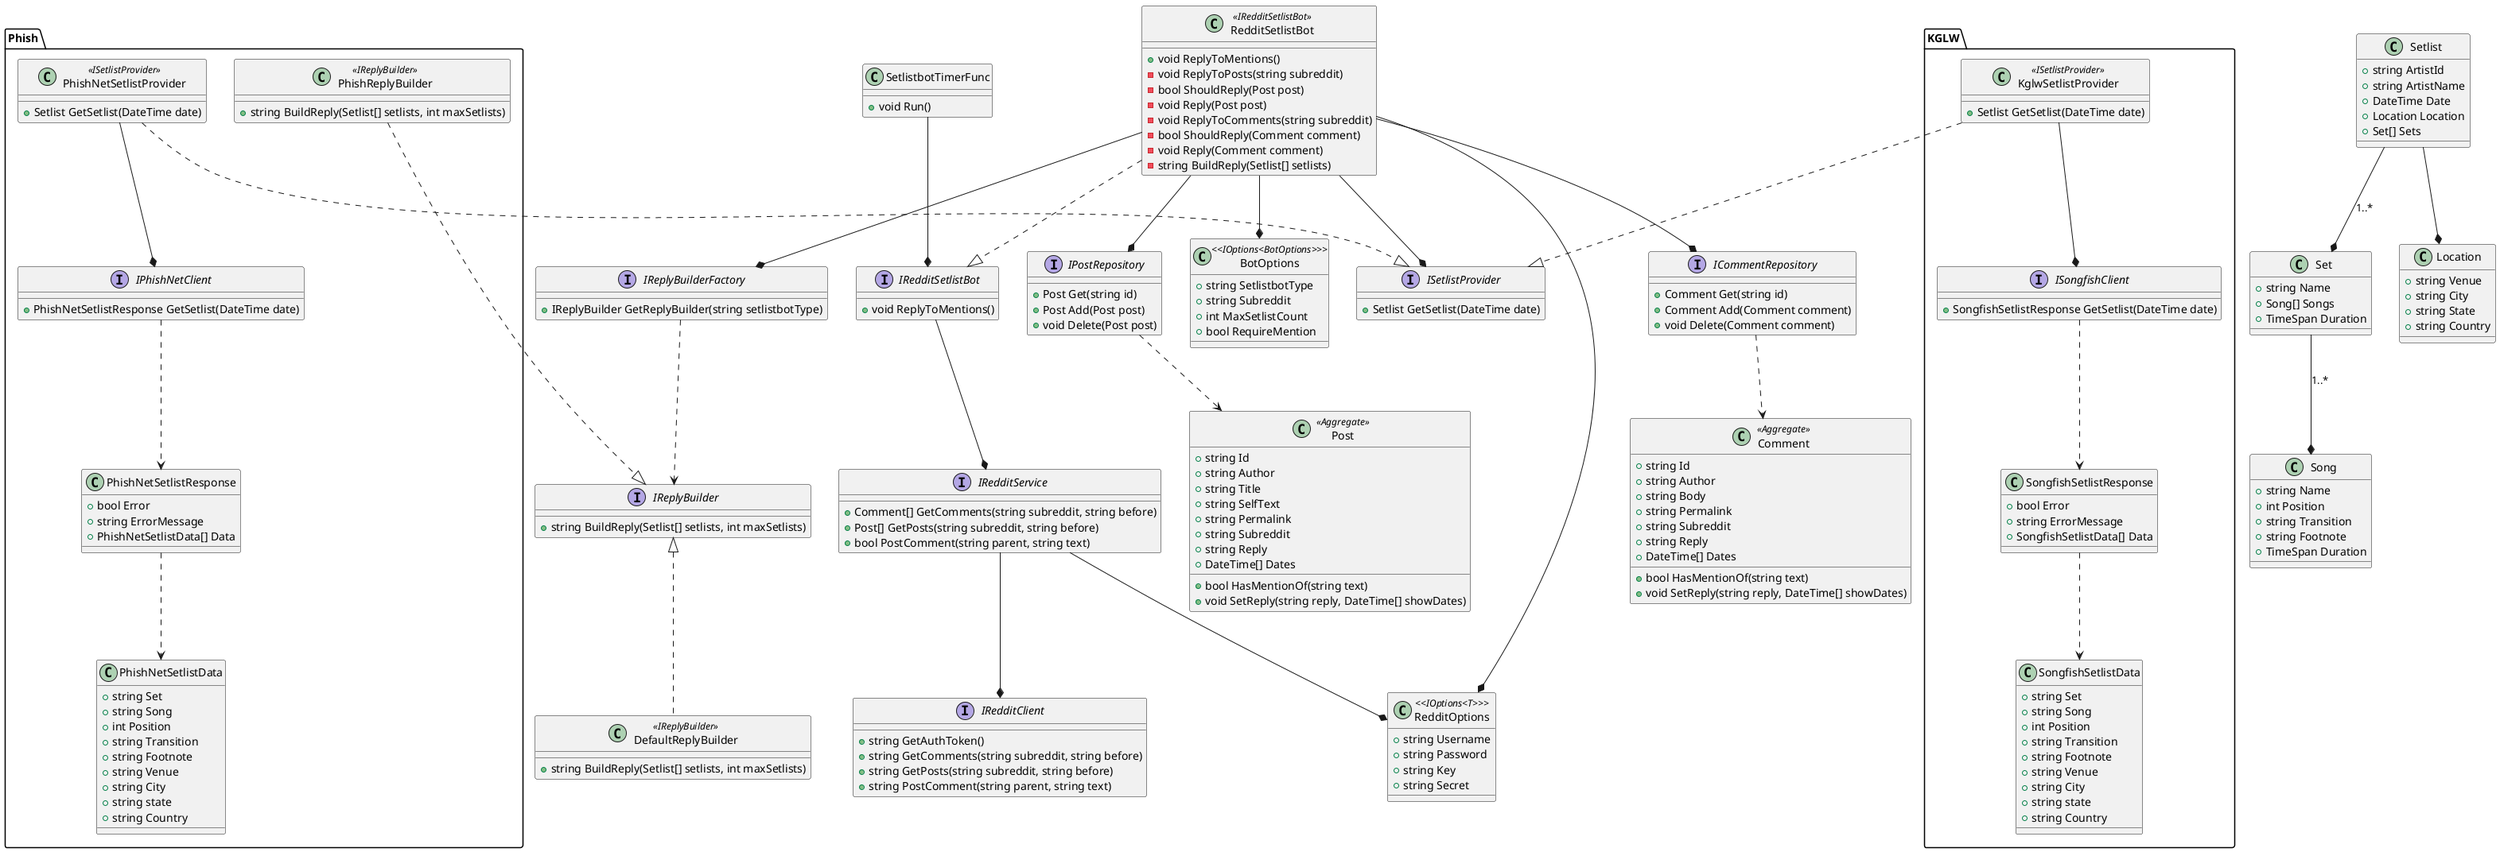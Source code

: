 @startuml C4 Code

class Setlist {
    +string ArtistId
    +string ArtistName
    +DateTime Date
    +Location Location
    +Set[] Sets
}

class Set {
    +string Name
    +Song[] Songs
    +TimeSpan Duration
}

class Song {
    +string Name
    +int Position
    +string Transition
    +string Footnote
    +TimeSpan Duration
}

class Location {
    +string Venue
    +string City
    +string State
    +string Country
}

Setlist --* Set : 1..*
Setlist --* Location
Set --* Song : 1..*

class Comment <<Aggregate>> {
    +string Id
    +string Author
    +string Body
    +string Permalink
    +string Subreddit
    +string Reply
    +DateTime[] Dates
    +bool HasMentionOf(string text)
    +void SetReply(string reply, DateTime[] showDates)
}

class Post <<Aggregate>> {
    +string Id
    +string Author
    +string Title
    +string SelfText
    +string Permalink
    +string Subreddit
    +string Reply
    +DateTime[] Dates
    +bool HasMentionOf(string text)
    +void SetReply(string reply, DateTime[] showDates)
}

class SetlistbotTimerFunc {
    +void Run()
}

SetlistbotTimerFunc --* IRedditSetlistBot

interface IRedditSetlistBot {
    +void ReplyToMentions()
}

IRedditSetlistBot --* IRedditService

class RedditSetlistBot <<IRedditSetlistBot>> {
    +void ReplyToMentions()
    -void ReplyToPosts(string subreddit)
    -bool ShouldReply(Post post)
    -void Reply(Post post)
    -void ReplyToComments(string subreddit)
    -bool ShouldReply(Comment comment)
    -void Reply(Comment comment)
    -string BuildReply(Setlist[] setlists)
}

RedditSetlistBot ..|> IRedditSetlistBot
RedditSetlistBot --* ICommentRepository
RedditSetlistBot --* IPostRepository
RedditSetlistBot --* BotOptions
RedditSetlistBot --* RedditOptions
RedditSetlistBot --* ISetlistProvider
RedditSetlistBot --* IReplyBuilderFactory

class BotOptions <<IOptions<BotOptions>>> {
    +string SetlistbotType
    +string Subreddit
    +int MaxSetlistCount
    +bool RequireMention
}

class RedditOptions <<IOptions<T>>> {
    +string Username
    +string Password
    +string Key
    +string Secret
}

interface IRedditClient {
    +string GetAuthToken()
    +string GetComments(string subreddit, string before)
    +string GetPosts(string subreddit, string before)
    +string PostComment(string parent, string text)
}

interface IRedditService {
    +Comment[] GetComments(string subreddit, string before)
    +Post[] GetPosts(string subreddit, string before)
    +bool PostComment(string parent, string text)
}

IRedditService --* IRedditClient
IRedditService --* RedditOptions

interface ICommentRepository {
    +Comment Get(string id)
    +Comment Add(Comment comment)
    +void Delete(Comment comment)
}

ICommentRepository ..> Comment

interface IPostRepository {
    +Post Get(string id)
    +Post Add(Post post)
    +void Delete(Post post)
}

IPostRepository ..> Post

interface IReplyBuilderFactory {
    +IReplyBuilder GetReplyBuilder(string setlistbotType)
}

IReplyBuilderFactory ..> IReplyBuilder

interface IReplyBuilder {
    +string BuildReply(Setlist[] setlists, int maxSetlists)
}

class DefaultReplyBuilder <<IReplyBuilder>> {
    +string BuildReply(Setlist[] setlists, int maxSetlists)
}

DefaultReplyBuilder .u.|> IReplyBuilder

interface ISetlistProvider {
    +Setlist GetSetlist(DateTime date)
}

package "Phish" {

    interface IPhishNetClient {
        +PhishNetSetlistResponse GetSetlist(DateTime date)
    }

    IPhishNetClient ..> PhishNetSetlistResponse

    class PhishNetSetlistProvider <<ISetlistProvider>> {
        +Setlist GetSetlist(DateTime date)
    }

    PhishNetSetlistProvider ..|> ISetlistProvider
    PhishNetSetlistProvider --* IPhishNetClient

    class PhishReplyBuilder <<IReplyBuilder>> {
        +string BuildReply(Setlist[] setlists, int maxSetlists)
    }
    
    PhishReplyBuilder ..|> IReplyBuilder

    class PhishNetSetlistResponse {
        +bool Error
        +string ErrorMessage
        +PhishNetSetlistData[] Data
    }

    PhishNetSetlistResponse ..> PhishNetSetlistData

    class PhishNetSetlistData {
        +string Set
        +string Song
        +int Position
        +string Transition
        +string Footnote
        +string Venue
        +string City
        +string state
        +string Country
    }
}

package "KGLW" {
    class KglwSetlistProvider <<ISetlistProvider>> {
       +Setlist GetSetlist(DateTime date)
    }

    KglwSetlistProvider ..|> ISetlistProvider
    KglwSetlistProvider --* ISongfishClient
    
    interface ISongfishClient {
        +SongfishSetlistResponse GetSetlist(DateTime date)
    }

    ISongfishClient ..> SongfishSetlistResponse


    class SongfishSetlistResponse {
        +bool Error
        +string ErrorMessage
        +SongfishSetlistData[] Data
    }

    SongfishSetlistResponse ..> SongfishSetlistData

    class SongfishSetlistData {
        +string Set
        +string Song
        +int Position
        +string Transition
        +string Footnote
        +string Venue
        +string City
        +string state
        +string Country
    }
}
